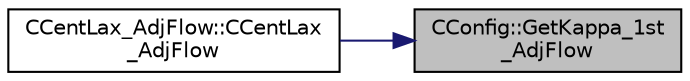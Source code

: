 digraph "CConfig::GetKappa_1st_AdjFlow"
{
 // LATEX_PDF_SIZE
  edge [fontname="Helvetica",fontsize="10",labelfontname="Helvetica",labelfontsize="10"];
  node [fontname="Helvetica",fontsize="10",shape=record];
  rankdir="RL";
  Node1 [label="CConfig::GetKappa_1st\l_AdjFlow",height=0.2,width=0.4,color="black", fillcolor="grey75", style="filled", fontcolor="black",tooltip="Value of the calibrated constant for the low order method (center scheme)."];
  Node1 -> Node2 [dir="back",color="midnightblue",fontsize="10",style="solid",fontname="Helvetica"];
  Node2 [label="CCentLax_AdjFlow::CCentLax\l_AdjFlow",height=0.2,width=0.4,color="black", fillcolor="white", style="filled",URL="$classCCentLax__AdjFlow.html#af3dfa3266fe9ee5f7b7fc9ab7c6a35ff",tooltip="Constructor of the class."];
}
